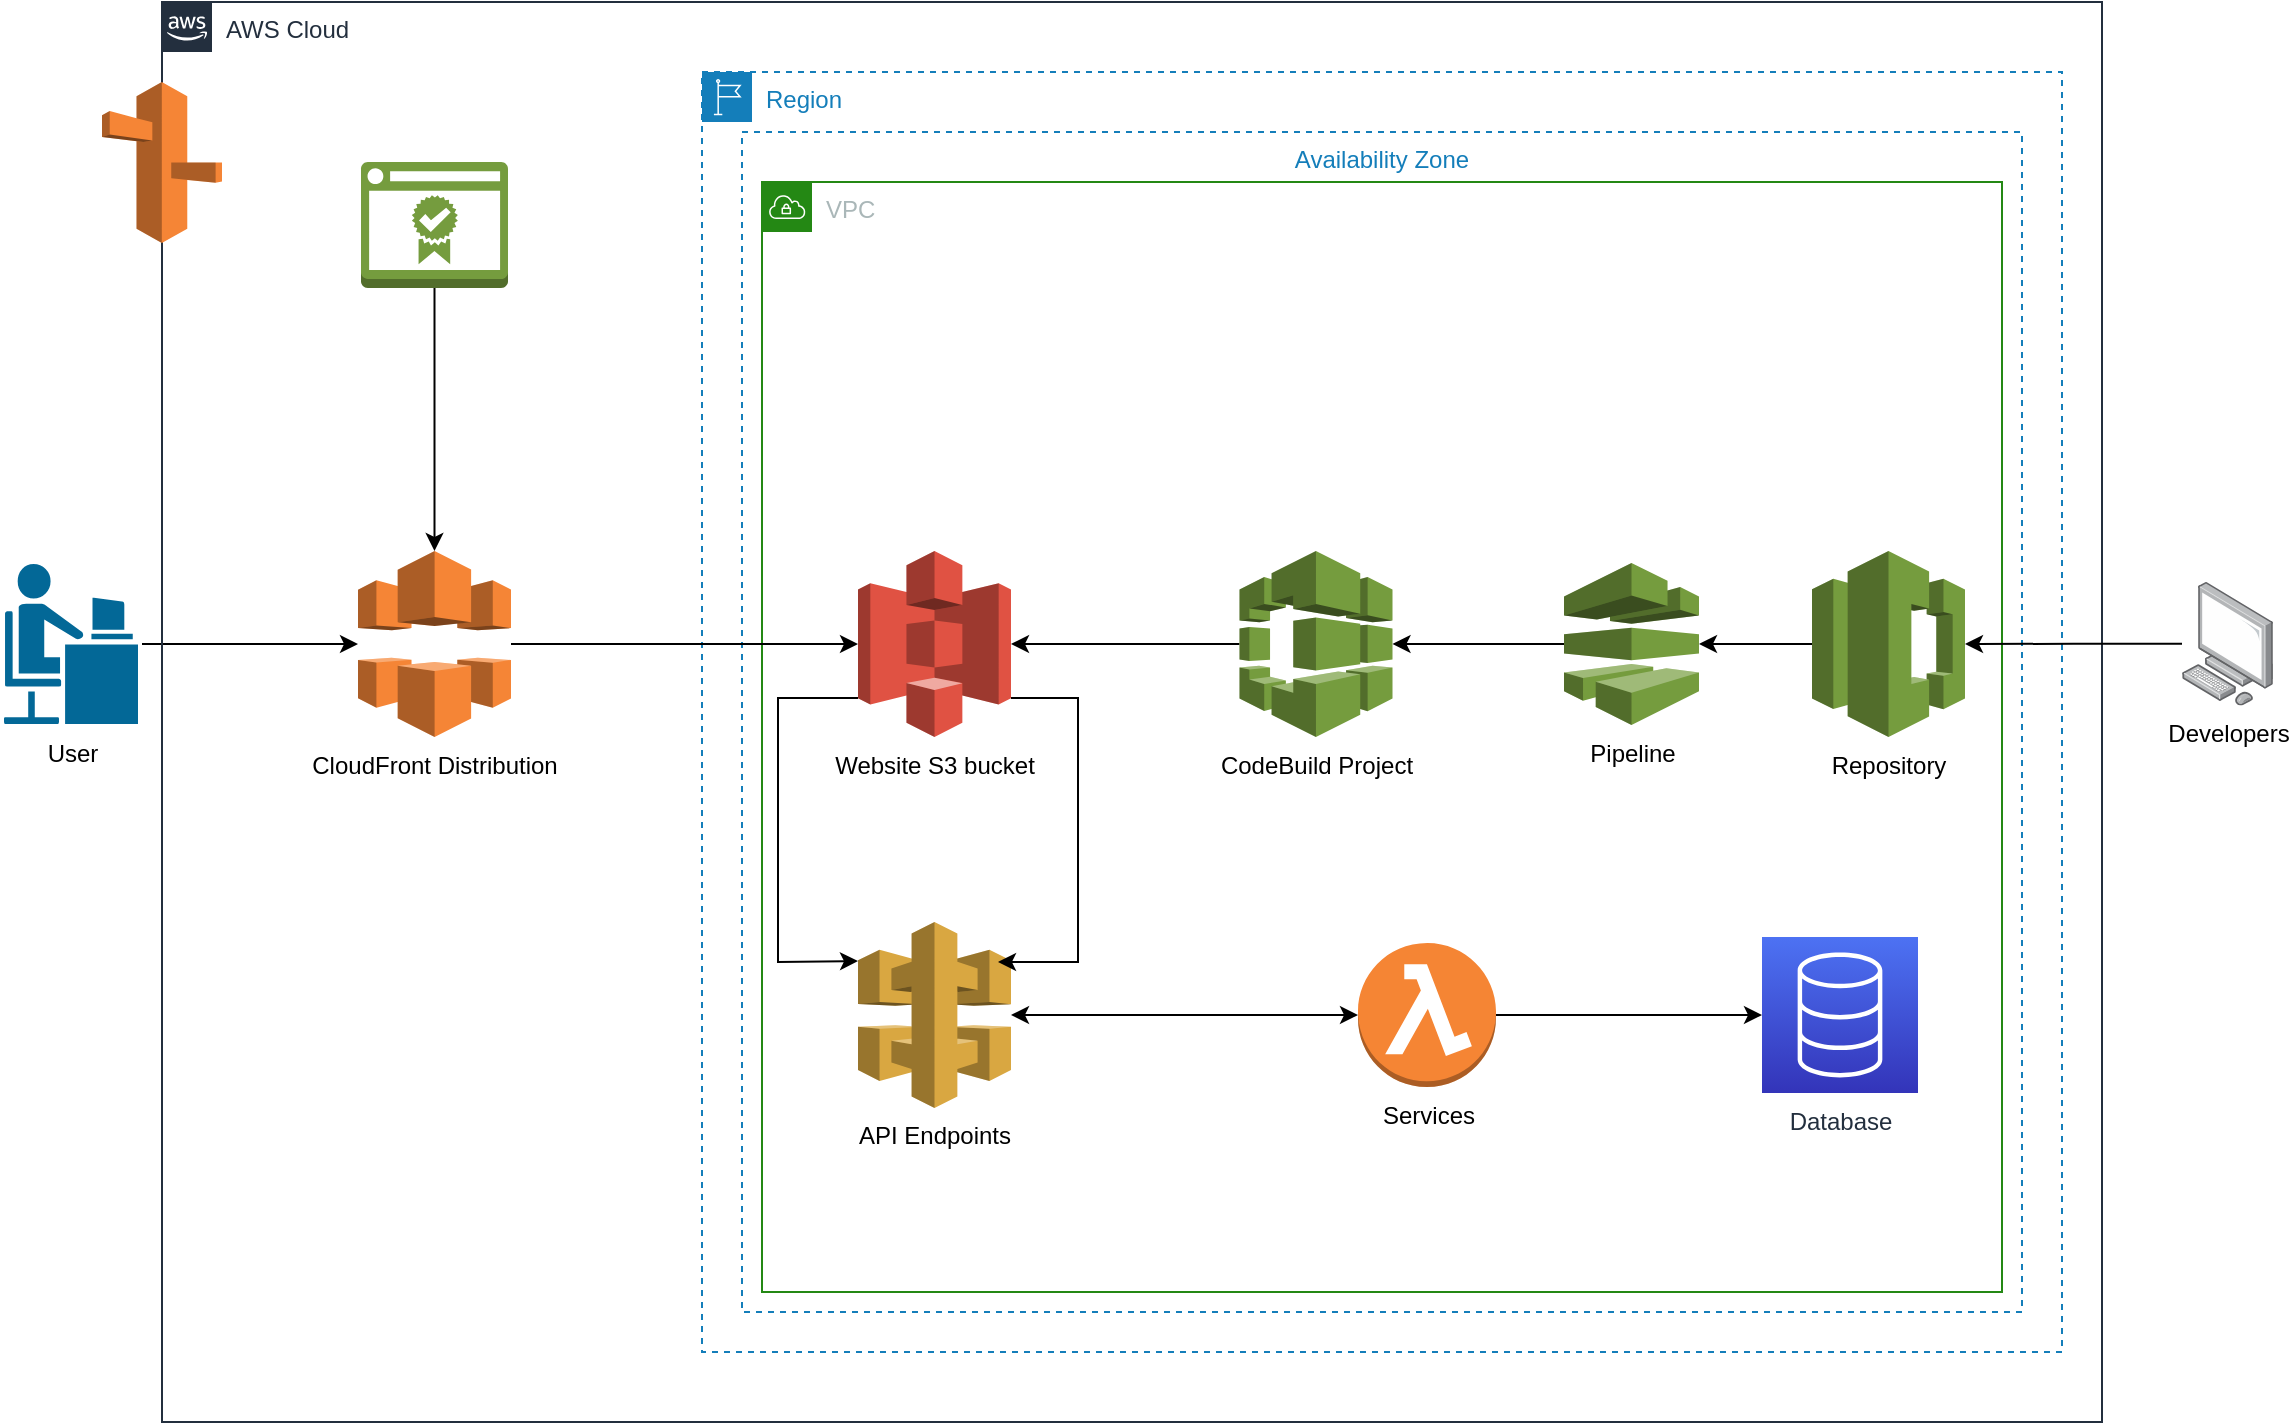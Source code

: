 <mxfile version="21.2.1" type="github">
  <diagram name="Página-1" id="fE384wR1jabPb37ffEca">
    <mxGraphModel dx="1434" dy="764" grid="1" gridSize="10" guides="1" tooltips="1" connect="1" arrows="1" fold="1" page="1" pageScale="1" pageWidth="1169" pageHeight="827" math="0" shadow="0">
      <root>
        <mxCell id="0" />
        <mxCell id="1" parent="0" />
        <mxCell id="GxW3i4fvFmKfIBVBl3X--23" style="edgeStyle=orthogonalEdgeStyle;rounded=0;orthogonalLoop=1;jettySize=auto;html=1;" edge="1" parent="1" source="GxW3i4fvFmKfIBVBl3X--17" target="GxW3i4fvFmKfIBVBl3X--22">
          <mxGeometry relative="1" as="geometry" />
        </mxCell>
        <mxCell id="GxW3i4fvFmKfIBVBl3X--17" value="User" style="shape=mxgraph.cisco.people.androgenous_person;html=1;pointerEvents=1;dashed=0;fillColor=#036897;strokeColor=#ffffff;strokeWidth=2;verticalLabelPosition=bottom;verticalAlign=top;align=center;outlineConnect=0;" vertex="1" parent="1">
          <mxGeometry x="10" y="290" width="69" height="82" as="geometry" />
        </mxCell>
        <mxCell id="GxW3i4fvFmKfIBVBl3X--18" value="AWS Cloud" style="points=[[0,0],[0.25,0],[0.5,0],[0.75,0],[1,0],[1,0.25],[1,0.5],[1,0.75],[1,1],[0.75,1],[0.5,1],[0.25,1],[0,1],[0,0.75],[0,0.5],[0,0.25]];outlineConnect=0;gradientColor=none;html=1;whiteSpace=wrap;fontSize=12;fontStyle=0;container=1;pointerEvents=0;collapsible=0;recursiveResize=0;shape=mxgraph.aws4.group;grIcon=mxgraph.aws4.group_aws_cloud_alt;strokeColor=#232F3E;fillColor=none;verticalAlign=top;align=left;spacingLeft=30;fontColor=#232F3E;dashed=0;" vertex="1" parent="1">
          <mxGeometry x="90" y="10" width="970" height="710" as="geometry" />
        </mxCell>
        <mxCell id="GxW3i4fvFmKfIBVBl3X--20" value="Region" style="points=[[0,0],[0.25,0],[0.5,0],[0.75,0],[1,0],[1,0.25],[1,0.5],[1,0.75],[1,1],[0.75,1],[0.5,1],[0.25,1],[0,1],[0,0.75],[0,0.5],[0,0.25]];outlineConnect=0;gradientColor=none;html=1;whiteSpace=wrap;fontSize=12;fontStyle=0;container=1;pointerEvents=0;collapsible=0;recursiveResize=0;shape=mxgraph.aws4.group;grIcon=mxgraph.aws4.group_region;strokeColor=#147EBA;fillColor=none;verticalAlign=top;align=left;spacingLeft=30;fontColor=#147EBA;dashed=1;" vertex="1" parent="GxW3i4fvFmKfIBVBl3X--18">
          <mxGeometry x="270" y="35" width="680" height="640" as="geometry" />
        </mxCell>
        <mxCell id="GxW3i4fvFmKfIBVBl3X--21" value="Availability Zone" style="fillColor=none;strokeColor=#147EBA;dashed=1;verticalAlign=top;fontStyle=0;fontColor=#147EBA;whiteSpace=wrap;html=1;" vertex="1" parent="GxW3i4fvFmKfIBVBl3X--20">
          <mxGeometry x="20" y="30" width="640" height="590" as="geometry" />
        </mxCell>
        <mxCell id="GxW3i4fvFmKfIBVBl3X--25" value="Website S3 bucket" style="outlineConnect=0;dashed=0;verticalLabelPosition=bottom;verticalAlign=top;align=center;html=1;shape=mxgraph.aws3.s3;fillColor=#E05243;gradientColor=none;" vertex="1" parent="GxW3i4fvFmKfIBVBl3X--20">
          <mxGeometry x="78" y="239.5" width="76.5" height="93" as="geometry" />
        </mxCell>
        <mxCell id="GxW3i4fvFmKfIBVBl3X--30" style="edgeStyle=orthogonalEdgeStyle;rounded=0;orthogonalLoop=1;jettySize=auto;html=1;startArrow=classic;startFill=1;" edge="1" parent="GxW3i4fvFmKfIBVBl3X--20" source="GxW3i4fvFmKfIBVBl3X--24" target="GxW3i4fvFmKfIBVBl3X--29">
          <mxGeometry relative="1" as="geometry" />
        </mxCell>
        <mxCell id="GxW3i4fvFmKfIBVBl3X--24" value="API Endpoints" style="outlineConnect=0;dashed=0;verticalLabelPosition=bottom;verticalAlign=top;align=center;html=1;shape=mxgraph.aws3.api_gateway;fillColor=#D9A741;gradientColor=none;" vertex="1" parent="GxW3i4fvFmKfIBVBl3X--20">
          <mxGeometry x="78" y="425" width="76.5" height="93" as="geometry" />
        </mxCell>
        <mxCell id="GxW3i4fvFmKfIBVBl3X--27" value="" style="endArrow=classic;html=1;rounded=0;exitX=0;exitY=0.79;exitDx=0;exitDy=0;exitPerimeter=0;entryX=0;entryY=0.21;entryDx=0;entryDy=0;entryPerimeter=0;" edge="1" parent="GxW3i4fvFmKfIBVBl3X--20" source="GxW3i4fvFmKfIBVBl3X--25" target="GxW3i4fvFmKfIBVBl3X--24">
          <mxGeometry width="50" height="50" relative="1" as="geometry">
            <mxPoint x="268" y="375" as="sourcePoint" />
            <mxPoint x="318" y="325" as="targetPoint" />
            <Array as="points">
              <mxPoint x="38" y="313" />
              <mxPoint x="38" y="445" />
            </Array>
          </mxGeometry>
        </mxCell>
        <mxCell id="GxW3i4fvFmKfIBVBl3X--28" value="" style="endArrow=classic;html=1;rounded=0;exitX=1;exitY=0.79;exitDx=0;exitDy=0;exitPerimeter=0;" edge="1" parent="GxW3i4fvFmKfIBVBl3X--20" source="GxW3i4fvFmKfIBVBl3X--25">
          <mxGeometry width="50" height="50" relative="1" as="geometry">
            <mxPoint x="178" y="315" as="sourcePoint" />
            <mxPoint x="148" y="445" as="targetPoint" />
            <Array as="points">
              <mxPoint x="188" y="313" />
              <mxPoint x="188" y="445" />
            </Array>
          </mxGeometry>
        </mxCell>
        <mxCell id="GxW3i4fvFmKfIBVBl3X--39" style="edgeStyle=orthogonalEdgeStyle;rounded=0;orthogonalLoop=1;jettySize=auto;html=1;" edge="1" parent="GxW3i4fvFmKfIBVBl3X--20" source="GxW3i4fvFmKfIBVBl3X--29" target="GxW3i4fvFmKfIBVBl3X--38">
          <mxGeometry relative="1" as="geometry" />
        </mxCell>
        <mxCell id="GxW3i4fvFmKfIBVBl3X--29" value="Services" style="outlineConnect=0;dashed=0;verticalLabelPosition=bottom;verticalAlign=top;align=center;html=1;shape=mxgraph.aws3.lambda_function;fillColor=#F58534;gradientColor=none;" vertex="1" parent="GxW3i4fvFmKfIBVBl3X--20">
          <mxGeometry x="328" y="435.5" width="69" height="72" as="geometry" />
        </mxCell>
        <mxCell id="GxW3i4fvFmKfIBVBl3X--32" style="edgeStyle=orthogonalEdgeStyle;rounded=0;orthogonalLoop=1;jettySize=auto;html=1;" edge="1" parent="GxW3i4fvFmKfIBVBl3X--20" source="GxW3i4fvFmKfIBVBl3X--31" target="GxW3i4fvFmKfIBVBl3X--25">
          <mxGeometry relative="1" as="geometry" />
        </mxCell>
        <mxCell id="GxW3i4fvFmKfIBVBl3X--31" value="CodeBuild Project" style="outlineConnect=0;dashed=0;verticalLabelPosition=bottom;verticalAlign=top;align=center;html=1;shape=mxgraph.aws3.codebuild;fillColor=#759C3E;gradientColor=none;" vertex="1" parent="GxW3i4fvFmKfIBVBl3X--20">
          <mxGeometry x="268.75" y="239.5" width="76.5" height="93" as="geometry" />
        </mxCell>
        <mxCell id="GxW3i4fvFmKfIBVBl3X--34" style="edgeStyle=orthogonalEdgeStyle;rounded=0;orthogonalLoop=1;jettySize=auto;html=1;" edge="1" parent="GxW3i4fvFmKfIBVBl3X--20" source="GxW3i4fvFmKfIBVBl3X--33" target="GxW3i4fvFmKfIBVBl3X--31">
          <mxGeometry relative="1" as="geometry" />
        </mxCell>
        <mxCell id="GxW3i4fvFmKfIBVBl3X--33" value="Pipeline" style="outlineConnect=0;dashed=0;verticalLabelPosition=bottom;verticalAlign=top;align=center;html=1;shape=mxgraph.aws3.codepipeline;fillColor=#759C3E;gradientColor=none;" vertex="1" parent="GxW3i4fvFmKfIBVBl3X--20">
          <mxGeometry x="431" y="245.5" width="67.5" height="81" as="geometry" />
        </mxCell>
        <mxCell id="GxW3i4fvFmKfIBVBl3X--36" style="edgeStyle=orthogonalEdgeStyle;rounded=0;orthogonalLoop=1;jettySize=auto;html=1;" edge="1" parent="GxW3i4fvFmKfIBVBl3X--20" source="GxW3i4fvFmKfIBVBl3X--35" target="GxW3i4fvFmKfIBVBl3X--33">
          <mxGeometry relative="1" as="geometry" />
        </mxCell>
        <mxCell id="GxW3i4fvFmKfIBVBl3X--35" value="Repository" style="outlineConnect=0;dashed=0;verticalLabelPosition=bottom;verticalAlign=top;align=center;html=1;shape=mxgraph.aws3.codecommit;fillColor=#759C3E;gradientColor=none;" vertex="1" parent="GxW3i4fvFmKfIBVBl3X--20">
          <mxGeometry x="555" y="239.5" width="76.5" height="93" as="geometry" />
        </mxCell>
        <mxCell id="GxW3i4fvFmKfIBVBl3X--38" value="Database" style="sketch=0;points=[[0,0,0],[0.25,0,0],[0.5,0,0],[0.75,0,0],[1,0,0],[0,1,0],[0.25,1,0],[0.5,1,0],[0.75,1,0],[1,1,0],[0,0.25,0],[0,0.5,0],[0,0.75,0],[1,0.25,0],[1,0.5,0],[1,0.75,0]];outlineConnect=0;fontColor=#232F3E;gradientColor=#4D72F3;gradientDirection=north;fillColor=#3334B9;strokeColor=#ffffff;dashed=0;verticalLabelPosition=bottom;verticalAlign=top;align=center;html=1;fontSize=12;fontStyle=0;aspect=fixed;shape=mxgraph.aws4.resourceIcon;resIcon=mxgraph.aws4.database;" vertex="1" parent="GxW3i4fvFmKfIBVBl3X--20">
          <mxGeometry x="530" y="432.5" width="78" height="78" as="geometry" />
        </mxCell>
        <mxCell id="GxW3i4fvFmKfIBVBl3X--41" value="VPC" style="points=[[0,0],[0.25,0],[0.5,0],[0.75,0],[1,0],[1,0.25],[1,0.5],[1,0.75],[1,1],[0.75,1],[0.5,1],[0.25,1],[0,1],[0,0.75],[0,0.5],[0,0.25]];outlineConnect=0;gradientColor=none;html=1;whiteSpace=wrap;fontSize=12;fontStyle=0;container=1;pointerEvents=0;collapsible=0;recursiveResize=0;shape=mxgraph.aws4.group;grIcon=mxgraph.aws4.group_vpc;strokeColor=#248814;fillColor=none;verticalAlign=top;align=left;spacingLeft=30;fontColor=#AAB7B8;dashed=0;" vertex="1" parent="GxW3i4fvFmKfIBVBl3X--20">
          <mxGeometry x="30" y="55" width="620" height="555" as="geometry" />
        </mxCell>
        <mxCell id="GxW3i4fvFmKfIBVBl3X--26" style="edgeStyle=orthogonalEdgeStyle;rounded=0;orthogonalLoop=1;jettySize=auto;html=1;" edge="1" parent="GxW3i4fvFmKfIBVBl3X--18" source="GxW3i4fvFmKfIBVBl3X--22" target="GxW3i4fvFmKfIBVBl3X--25">
          <mxGeometry relative="1" as="geometry" />
        </mxCell>
        <mxCell id="GxW3i4fvFmKfIBVBl3X--22" value="CloudFront Distribution" style="outlineConnect=0;dashed=0;verticalLabelPosition=bottom;verticalAlign=top;align=center;html=1;shape=mxgraph.aws3.cloudfront;fillColor=#F58536;gradientColor=none;" vertex="1" parent="GxW3i4fvFmKfIBVBl3X--18">
          <mxGeometry x="98" y="274.5" width="76.5" height="93" as="geometry" />
        </mxCell>
        <mxCell id="GxW3i4fvFmKfIBVBl3X--45" style="edgeStyle=orthogonalEdgeStyle;rounded=0;orthogonalLoop=1;jettySize=auto;html=1;" edge="1" parent="GxW3i4fvFmKfIBVBl3X--18" source="GxW3i4fvFmKfIBVBl3X--44" target="GxW3i4fvFmKfIBVBl3X--22">
          <mxGeometry relative="1" as="geometry" />
        </mxCell>
        <mxCell id="GxW3i4fvFmKfIBVBl3X--44" value="" style="outlineConnect=0;dashed=0;verticalLabelPosition=bottom;verticalAlign=top;align=center;html=1;shape=mxgraph.aws3.certificate_manager_2;fillColor=#759C3E;gradientColor=none;" vertex="1" parent="GxW3i4fvFmKfIBVBl3X--18">
          <mxGeometry x="99.5" y="80" width="73.5" height="63" as="geometry" />
        </mxCell>
        <mxCell id="GxW3i4fvFmKfIBVBl3X--37" style="edgeStyle=orthogonalEdgeStyle;rounded=0;orthogonalLoop=1;jettySize=auto;html=1;" edge="1" parent="1" source="GxW3i4fvFmKfIBVBl3X--19" target="GxW3i4fvFmKfIBVBl3X--35">
          <mxGeometry relative="1" as="geometry" />
        </mxCell>
        <mxCell id="GxW3i4fvFmKfIBVBl3X--19" value="Developers" style="image;points=[];aspect=fixed;html=1;align=center;shadow=0;dashed=0;image=img/lib/allied_telesis/computer_and_terminals/Personal_Computer.svg;" vertex="1" parent="1">
          <mxGeometry x="1100" y="300" width="45.6" height="61.8" as="geometry" />
        </mxCell>
        <mxCell id="GxW3i4fvFmKfIBVBl3X--40" value="" style="outlineConnect=0;dashed=0;verticalLabelPosition=bottom;verticalAlign=top;align=center;html=1;shape=mxgraph.aws3.route_53;fillColor=#F58536;gradientColor=none;" vertex="1" parent="1">
          <mxGeometry x="60" y="50" width="60" height="80.5" as="geometry" />
        </mxCell>
      </root>
    </mxGraphModel>
  </diagram>
</mxfile>
